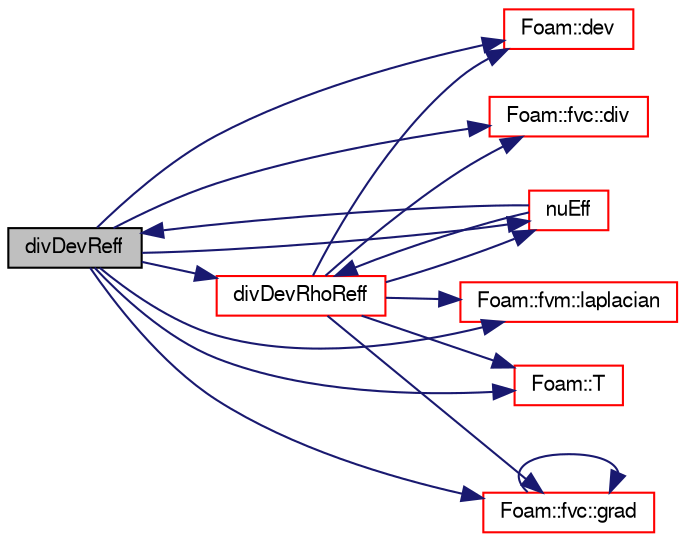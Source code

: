 digraph "divDevReff"
{
  bgcolor="transparent";
  edge [fontname="FreeSans",fontsize="10",labelfontname="FreeSans",labelfontsize="10"];
  node [fontname="FreeSans",fontsize="10",shape=record];
  rankdir="LR";
  Node1559 [label="divDevReff",height=0.2,width=0.4,color="black", fillcolor="grey75", style="filled", fontcolor="black"];
  Node1559 -> Node1560 [color="midnightblue",fontsize="10",style="solid",fontname="FreeSans"];
  Node1560 [label="Foam::dev",height=0.2,width=0.4,color="red",URL="$a21124.html#a042ede1d98e91923a7cc5e14e9f86854"];
  Node1559 -> Node1564 [color="midnightblue",fontsize="10",style="solid",fontname="FreeSans"];
  Node1564 [label="Foam::fvc::div",height=0.2,width=0.4,color="red",URL="$a21134.html#a585533948ad80abfe589d920c641f251"];
  Node1559 -> Node1863 [color="midnightblue",fontsize="10",style="solid",fontname="FreeSans"];
  Node1863 [label="divDevRhoReff",height=0.2,width=0.4,color="red",URL="$a31038.html#a1d0345d58cf17e030967c2b77a4477d6",tooltip="Return the source term for the momentum equation. "];
  Node1863 -> Node1865 [color="midnightblue",fontsize="10",style="solid",fontname="FreeSans"];
  Node1865 [label="nuEff",height=0.2,width=0.4,color="red",URL="$a31038.html#a253447ded10e8fc7fceccbbea00f98ad",tooltip="Return the effective viscosity, i.e. the laminar viscosity. "];
  Node1865 -> Node1559 [color="midnightblue",fontsize="10",style="solid",fontname="FreeSans"];
  Node1865 -> Node1863 [color="midnightblue",fontsize="10",style="solid",fontname="FreeSans"];
  Node1863 -> Node1976 [color="midnightblue",fontsize="10",style="solid",fontname="FreeSans"];
  Node1976 [label="Foam::fvm::laplacian",height=0.2,width=0.4,color="red",URL="$a21135.html#a05679b154654e47e9f1e2fbd2bc0bae0"];
  Node1863 -> Node1564 [color="midnightblue",fontsize="10",style="solid",fontname="FreeSans"];
  Node1863 -> Node1560 [color="midnightblue",fontsize="10",style="solid",fontname="FreeSans"];
  Node1863 -> Node1837 [color="midnightblue",fontsize="10",style="solid",fontname="FreeSans"];
  Node1837 [label="Foam::T",height=0.2,width=0.4,color="red",URL="$a21124.html#ae57fda0abb14bb0944947c463c6e09d4"];
  Node1863 -> Node1917 [color="midnightblue",fontsize="10",style="solid",fontname="FreeSans"];
  Node1917 [label="Foam::fvc::grad",height=0.2,width=0.4,color="red",URL="$a21134.html#a7c00ec90ecc15ed3005255e42c52827a"];
  Node1917 -> Node1917 [color="midnightblue",fontsize="10",style="solid",fontname="FreeSans"];
  Node1559 -> Node1917 [color="midnightblue",fontsize="10",style="solid",fontname="FreeSans"];
  Node1559 -> Node1976 [color="midnightblue",fontsize="10",style="solid",fontname="FreeSans"];
  Node1559 -> Node1865 [color="midnightblue",fontsize="10",style="solid",fontname="FreeSans"];
  Node1559 -> Node1837 [color="midnightblue",fontsize="10",style="solid",fontname="FreeSans"];
}
